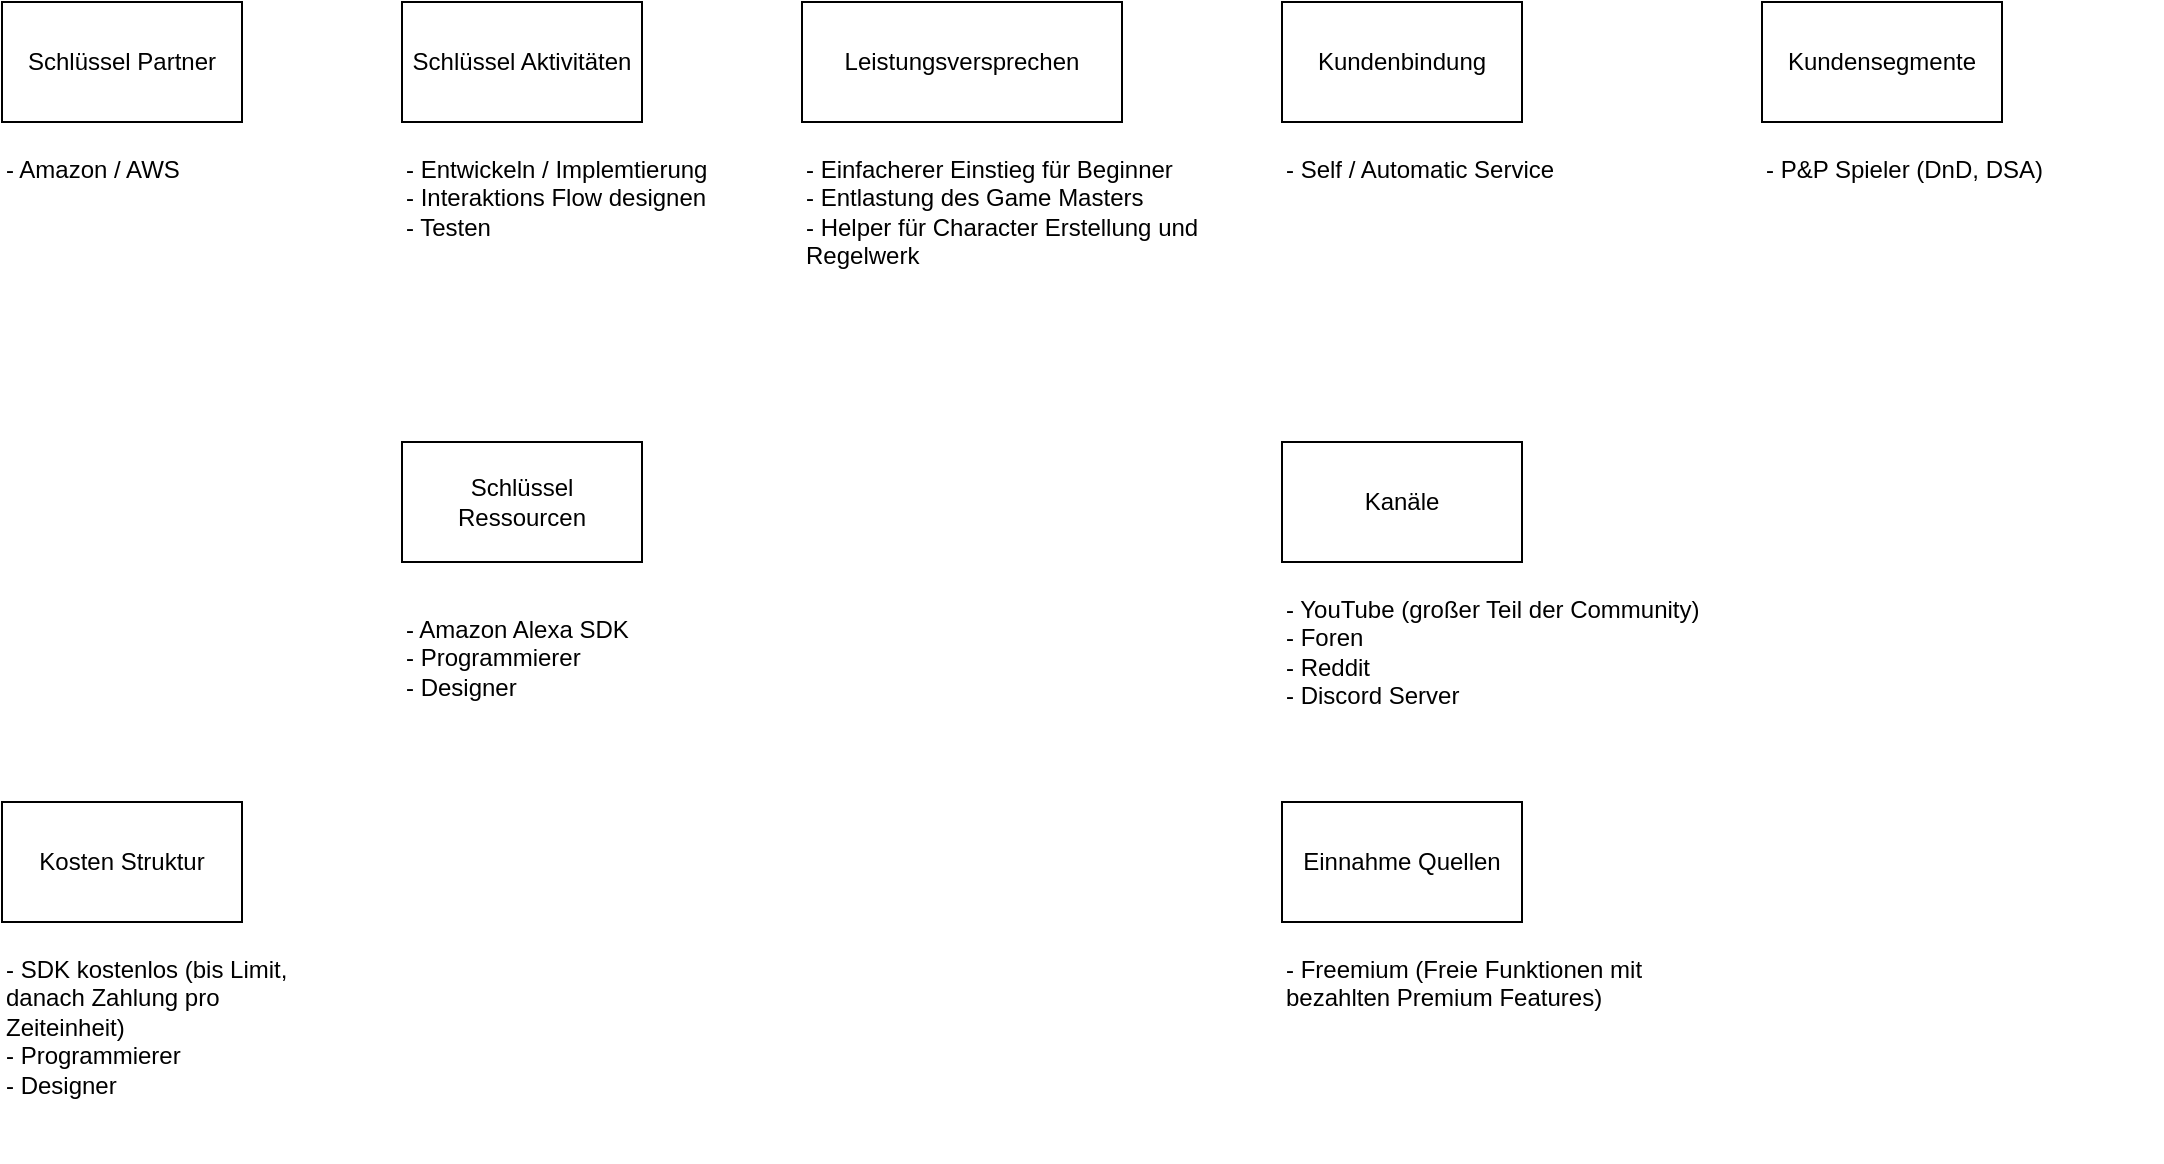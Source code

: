 <mxfile version="15.4.0" type="device"><diagram id="3OLTjrVVySLuh77Np05j" name="Page-1"><mxGraphModel dx="1718" dy="1022" grid="1" gridSize="10" guides="1" tooltips="1" connect="1" arrows="1" fold="1" page="1" pageScale="1" pageWidth="1240" pageHeight="700" math="0" shadow="0"><root><mxCell id="0"/><mxCell id="1" parent="0"/><mxCell id="aNiA1KbVUP4Qx1e_Z6BW-1" value="Schlüssel Partner" style="rounded=0;whiteSpace=wrap;html=1;" vertex="1" parent="1"><mxGeometry x="40" y="40" width="120" height="60" as="geometry"/></mxCell><mxCell id="aNiA1KbVUP4Qx1e_Z6BW-2" value="Schlüssel Aktivitäten" style="rounded=0;whiteSpace=wrap;html=1;" vertex="1" parent="1"><mxGeometry x="240" y="40" width="120" height="60" as="geometry"/></mxCell><mxCell id="aNiA1KbVUP4Qx1e_Z6BW-3" value="Schlüssel Ressourcen" style="rounded=0;whiteSpace=wrap;html=1;" vertex="1" parent="1"><mxGeometry x="240" y="260" width="120" height="60" as="geometry"/></mxCell><mxCell id="aNiA1KbVUP4Qx1e_Z6BW-4" value="Kosten Struktur" style="rounded=0;whiteSpace=wrap;html=1;" vertex="1" parent="1"><mxGeometry x="40" y="440" width="120" height="60" as="geometry"/></mxCell><mxCell id="aNiA1KbVUP4Qx1e_Z6BW-5" value="Leistungsversprechen" style="rounded=0;whiteSpace=wrap;html=1;" vertex="1" parent="1"><mxGeometry x="440" y="40" width="160" height="60" as="geometry"/></mxCell><mxCell id="aNiA1KbVUP4Qx1e_Z6BW-6" value="Kundenbindung" style="rounded=0;whiteSpace=wrap;html=1;" vertex="1" parent="1"><mxGeometry x="680" y="40" width="120" height="60" as="geometry"/></mxCell><mxCell id="aNiA1KbVUP4Qx1e_Z6BW-7" value="Kanäle" style="rounded=0;whiteSpace=wrap;html=1;" vertex="1" parent="1"><mxGeometry x="680" y="260" width="120" height="60" as="geometry"/></mxCell><mxCell id="aNiA1KbVUP4Qx1e_Z6BW-8" value="Einnahme Quellen" style="rounded=0;whiteSpace=wrap;html=1;" vertex="1" parent="1"><mxGeometry x="680" y="440" width="120" height="60" as="geometry"/></mxCell><mxCell id="aNiA1KbVUP4Qx1e_Z6BW-9" value="Kundensegmente" style="rounded=0;whiteSpace=wrap;html=1;" vertex="1" parent="1"><mxGeometry x="920" y="40" width="120" height="60" as="geometry"/></mxCell><mxCell id="aNiA1KbVUP4Qx1e_Z6BW-10" value="- Amazon Alexa SDK&lt;br&gt;- Programmierer&lt;br&gt;- Designer" style="text;html=1;strokeColor=none;fillColor=none;align=left;verticalAlign=top;whiteSpace=wrap;rounded=0;" vertex="1" parent="1"><mxGeometry x="240" y="340" width="120" height="110" as="geometry"/></mxCell><mxCell id="aNiA1KbVUP4Qx1e_Z6BW-11" value="- Amazon / AWS" style="text;html=1;strokeColor=none;fillColor=none;align=left;verticalAlign=top;whiteSpace=wrap;rounded=0;" vertex="1" parent="1"><mxGeometry x="40" y="110" width="120" height="110" as="geometry"/></mxCell><mxCell id="aNiA1KbVUP4Qx1e_Z6BW-12" value="- Entwickeln / Implemtierung&lt;br&gt;- Interaktions Flow designen&lt;br&gt;- Testen" style="text;html=1;strokeColor=none;fillColor=none;align=left;verticalAlign=top;whiteSpace=wrap;rounded=0;" vertex="1" parent="1"><mxGeometry x="240" y="110" width="160" height="110" as="geometry"/></mxCell><mxCell id="aNiA1KbVUP4Qx1e_Z6BW-13" value="- SDK kostenlos (bis Limit, danach Zahlung pro Zeiteinheit)&lt;br&gt;- Programmierer&lt;br&gt;- Designer" style="text;html=1;strokeColor=none;fillColor=none;align=left;verticalAlign=top;whiteSpace=wrap;rounded=0;" vertex="1" parent="1"><mxGeometry x="40" y="510" width="150" height="110" as="geometry"/></mxCell><mxCell id="aNiA1KbVUP4Qx1e_Z6BW-14" value="- Einfacherer Einstieg für Beginner&lt;br&gt;- Entlastung des Game Masters&lt;br&gt;- Helper für Character Erstellung und Regelwerk" style="text;html=1;strokeColor=none;fillColor=none;align=left;verticalAlign=top;whiteSpace=wrap;rounded=0;" vertex="1" parent="1"><mxGeometry x="440" y="110" width="200" height="110" as="geometry"/></mxCell><mxCell id="aNiA1KbVUP4Qx1e_Z6BW-15" value="- Self / Automatic Service" style="text;html=1;strokeColor=none;fillColor=none;align=left;verticalAlign=top;whiteSpace=wrap;rounded=0;" vertex="1" parent="1"><mxGeometry x="680" y="110" width="200" height="70" as="geometry"/></mxCell><mxCell id="aNiA1KbVUP4Qx1e_Z6BW-16" value="- YouTube (großer Teil der Community)&lt;br&gt;- Foren&lt;br&gt;- Reddit&lt;br&gt;- Discord Server" style="text;html=1;strokeColor=none;fillColor=none;align=left;verticalAlign=top;whiteSpace=wrap;rounded=0;" vertex="1" parent="1"><mxGeometry x="680" y="330" width="220" height="80" as="geometry"/></mxCell><mxCell id="aNiA1KbVUP4Qx1e_Z6BW-17" value="- Freemium (Freie Funktionen mit bezahlten Premium Features)" style="text;html=1;strokeColor=none;fillColor=none;align=left;verticalAlign=top;whiteSpace=wrap;rounded=0;" vertex="1" parent="1"><mxGeometry x="680" y="510" width="200" height="70" as="geometry"/></mxCell><mxCell id="aNiA1KbVUP4Qx1e_Z6BW-18" value="- P&amp;amp;P Spieler (DnD, DSA)" style="text;html=1;strokeColor=none;fillColor=none;align=left;verticalAlign=top;whiteSpace=wrap;rounded=0;" vertex="1" parent="1"><mxGeometry x="920" y="110" width="200" height="70" as="geometry"/></mxCell></root></mxGraphModel></diagram></mxfile>